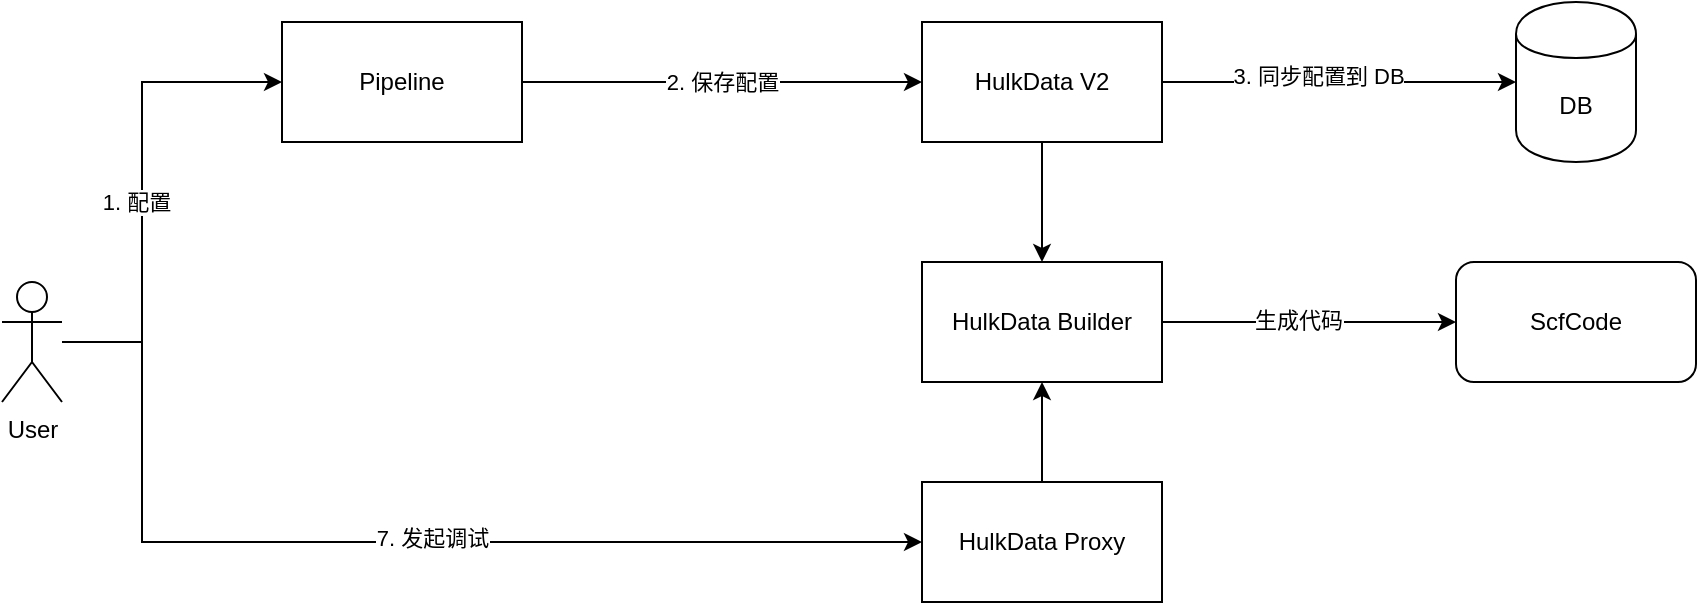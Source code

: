 <mxfile version="14.9.3" type="github">
  <diagram id="o3Cv_5xPeERGCWgRlO20" name="第 1 页">
    <mxGraphModel dx="2386" dy="1182" grid="1" gridSize="10" guides="1" tooltips="1" connect="1" arrows="1" fold="1" page="1" pageScale="1" pageWidth="827" pageHeight="1169" math="0" shadow="0">
      <root>
        <mxCell id="0" />
        <mxCell id="1" parent="0" />
        <mxCell id="jG59k94BvEPK6zz0TE-A-7" style="edgeStyle=orthogonalEdgeStyle;rounded=0;orthogonalLoop=1;jettySize=auto;html=1;entryX=0;entryY=0.5;entryDx=0;entryDy=0;" edge="1" parent="1" source="jG59k94BvEPK6zz0TE-A-1" target="jG59k94BvEPK6zz0TE-A-2">
          <mxGeometry relative="1" as="geometry">
            <Array as="points">
              <mxPoint x="140" y="320" />
              <mxPoint x="140" y="190" />
            </Array>
          </mxGeometry>
        </mxCell>
        <mxCell id="jG59k94BvEPK6zz0TE-A-13" value="1. 配置" style="edgeLabel;html=1;align=center;verticalAlign=middle;resizable=0;points=[];" vertex="1" connectable="0" parent="jG59k94BvEPK6zz0TE-A-7">
          <mxGeometry x="-0.083" y="3" relative="1" as="geometry">
            <mxPoint as="offset" />
          </mxGeometry>
        </mxCell>
        <mxCell id="jG59k94BvEPK6zz0TE-A-8" style="edgeStyle=orthogonalEdgeStyle;rounded=0;orthogonalLoop=1;jettySize=auto;html=1;entryX=0;entryY=0.5;entryDx=0;entryDy=0;" edge="1" parent="1" source="jG59k94BvEPK6zz0TE-A-1" target="jG59k94BvEPK6zz0TE-A-5">
          <mxGeometry relative="1" as="geometry">
            <mxPoint x="180" y="465" as="targetPoint" />
            <Array as="points">
              <mxPoint x="140" y="320" />
              <mxPoint x="140" y="420" />
            </Array>
          </mxGeometry>
        </mxCell>
        <mxCell id="jG59k94BvEPK6zz0TE-A-18" value="7. 发起调试" style="edgeLabel;html=1;align=center;verticalAlign=middle;resizable=0;points=[];" vertex="1" connectable="0" parent="jG59k94BvEPK6zz0TE-A-8">
          <mxGeometry x="0.075" y="2" relative="1" as="geometry">
            <mxPoint as="offset" />
          </mxGeometry>
        </mxCell>
        <mxCell id="jG59k94BvEPK6zz0TE-A-1" value="User" style="shape=umlActor;verticalLabelPosition=bottom;verticalAlign=top;html=1;outlineConnect=0;" vertex="1" parent="1">
          <mxGeometry x="70" y="290" width="30" height="60" as="geometry" />
        </mxCell>
        <mxCell id="jG59k94BvEPK6zz0TE-A-15" value="2. 保存配置" style="edgeStyle=orthogonalEdgeStyle;rounded=0;orthogonalLoop=1;jettySize=auto;html=1;entryX=0;entryY=0.5;entryDx=0;entryDy=0;" edge="1" parent="1" source="jG59k94BvEPK6zz0TE-A-2" target="jG59k94BvEPK6zz0TE-A-3">
          <mxGeometry relative="1" as="geometry" />
        </mxCell>
        <mxCell id="jG59k94BvEPK6zz0TE-A-2" value="Pipeline" style="whiteSpace=wrap;html=1;" vertex="1" parent="1">
          <mxGeometry x="210" y="160" width="120" height="60" as="geometry" />
        </mxCell>
        <mxCell id="jG59k94BvEPK6zz0TE-A-16" style="edgeStyle=orthogonalEdgeStyle;rounded=0;orthogonalLoop=1;jettySize=auto;html=1;entryX=0;entryY=0.5;entryDx=0;entryDy=0;" edge="1" parent="1" source="jG59k94BvEPK6zz0TE-A-3" target="jG59k94BvEPK6zz0TE-A-4">
          <mxGeometry relative="1" as="geometry" />
        </mxCell>
        <mxCell id="jG59k94BvEPK6zz0TE-A-17" value="3. 同步配置到 DB" style="edgeLabel;html=1;align=center;verticalAlign=middle;resizable=0;points=[];" vertex="1" connectable="0" parent="jG59k94BvEPK6zz0TE-A-16">
          <mxGeometry x="-0.119" y="3" relative="1" as="geometry">
            <mxPoint as="offset" />
          </mxGeometry>
        </mxCell>
        <mxCell id="jG59k94BvEPK6zz0TE-A-19" style="edgeStyle=orthogonalEdgeStyle;rounded=0;orthogonalLoop=1;jettySize=auto;html=1;entryX=0.5;entryY=0;entryDx=0;entryDy=0;" edge="1" parent="1" source="jG59k94BvEPK6zz0TE-A-3" target="jG59k94BvEPK6zz0TE-A-6">
          <mxGeometry relative="1" as="geometry" />
        </mxCell>
        <mxCell id="jG59k94BvEPK6zz0TE-A-3" value="HulkData V2" style="whiteSpace=wrap;html=1;" vertex="1" parent="1">
          <mxGeometry x="530" y="160" width="120" height="60" as="geometry" />
        </mxCell>
        <mxCell id="jG59k94BvEPK6zz0TE-A-4" value="DB" style="shape=cylinder;whiteSpace=wrap;html=1;boundedLbl=1;backgroundOutline=1;" vertex="1" parent="1">
          <mxGeometry x="827" y="150" width="60" height="80" as="geometry" />
        </mxCell>
        <mxCell id="jG59k94BvEPK6zz0TE-A-20" style="edgeStyle=orthogonalEdgeStyle;rounded=0;orthogonalLoop=1;jettySize=auto;html=1;entryX=0.5;entryY=1;entryDx=0;entryDy=0;" edge="1" parent="1" source="jG59k94BvEPK6zz0TE-A-5" target="jG59k94BvEPK6zz0TE-A-6">
          <mxGeometry relative="1" as="geometry" />
        </mxCell>
        <mxCell id="jG59k94BvEPK6zz0TE-A-5" value="HulkData Proxy" style="whiteSpace=wrap;html=1;" vertex="1" parent="1">
          <mxGeometry x="530" y="390" width="120" height="60" as="geometry" />
        </mxCell>
        <mxCell id="jG59k94BvEPK6zz0TE-A-22" style="edgeStyle=orthogonalEdgeStyle;rounded=0;orthogonalLoop=1;jettySize=auto;html=1;entryX=0;entryY=0.5;entryDx=0;entryDy=0;" edge="1" parent="1" source="jG59k94BvEPK6zz0TE-A-6" target="jG59k94BvEPK6zz0TE-A-21">
          <mxGeometry relative="1" as="geometry" />
        </mxCell>
        <mxCell id="jG59k94BvEPK6zz0TE-A-23" value="生成代码" style="edgeLabel;html=1;align=center;verticalAlign=middle;resizable=0;points=[];" vertex="1" connectable="0" parent="jG59k94BvEPK6zz0TE-A-22">
          <mxGeometry x="-0.075" y="1" relative="1" as="geometry">
            <mxPoint as="offset" />
          </mxGeometry>
        </mxCell>
        <mxCell id="jG59k94BvEPK6zz0TE-A-6" value="HulkData Builder" style="whiteSpace=wrap;html=1;" vertex="1" parent="1">
          <mxGeometry x="530" y="280" width="120" height="60" as="geometry" />
        </mxCell>
        <mxCell id="jG59k94BvEPK6zz0TE-A-21" value="ScfCode" style="rounded=1;whiteSpace=wrap;html=1;" vertex="1" parent="1">
          <mxGeometry x="797" y="280" width="120" height="60" as="geometry" />
        </mxCell>
      </root>
    </mxGraphModel>
  </diagram>
</mxfile>

